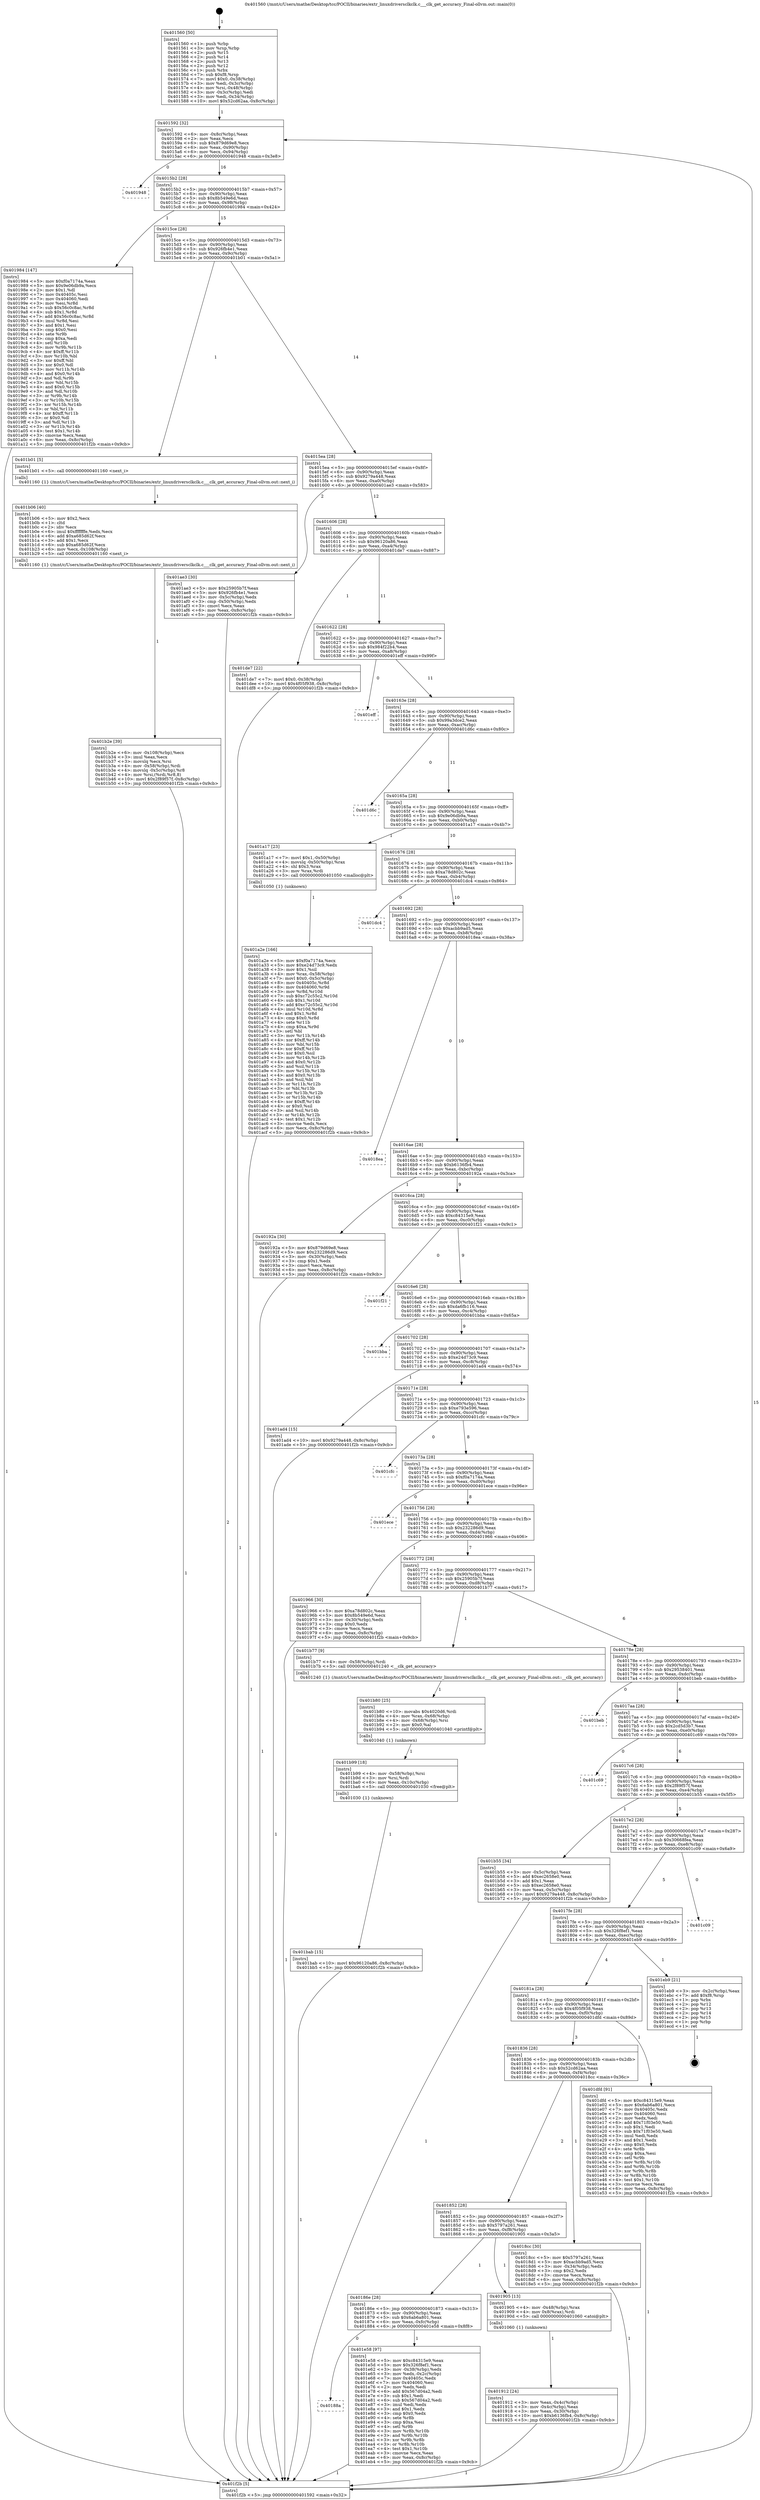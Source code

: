 digraph "0x401560" {
  label = "0x401560 (/mnt/c/Users/mathe/Desktop/tcc/POCII/binaries/extr_linuxdriversclkclk.c___clk_get_accuracy_Final-ollvm.out::main(0))"
  labelloc = "t"
  node[shape=record]

  Entry [label="",width=0.3,height=0.3,shape=circle,fillcolor=black,style=filled]
  "0x401592" [label="{
     0x401592 [32]\l
     | [instrs]\l
     &nbsp;&nbsp;0x401592 \<+6\>: mov -0x8c(%rbp),%eax\l
     &nbsp;&nbsp;0x401598 \<+2\>: mov %eax,%ecx\l
     &nbsp;&nbsp;0x40159a \<+6\>: sub $0x879d69e8,%ecx\l
     &nbsp;&nbsp;0x4015a0 \<+6\>: mov %eax,-0x90(%rbp)\l
     &nbsp;&nbsp;0x4015a6 \<+6\>: mov %ecx,-0x94(%rbp)\l
     &nbsp;&nbsp;0x4015ac \<+6\>: je 0000000000401948 \<main+0x3e8\>\l
  }"]
  "0x401948" [label="{
     0x401948\l
  }", style=dashed]
  "0x4015b2" [label="{
     0x4015b2 [28]\l
     | [instrs]\l
     &nbsp;&nbsp;0x4015b2 \<+5\>: jmp 00000000004015b7 \<main+0x57\>\l
     &nbsp;&nbsp;0x4015b7 \<+6\>: mov -0x90(%rbp),%eax\l
     &nbsp;&nbsp;0x4015bd \<+5\>: sub $0x8b549e6d,%eax\l
     &nbsp;&nbsp;0x4015c2 \<+6\>: mov %eax,-0x98(%rbp)\l
     &nbsp;&nbsp;0x4015c8 \<+6\>: je 0000000000401984 \<main+0x424\>\l
  }"]
  Exit [label="",width=0.3,height=0.3,shape=circle,fillcolor=black,style=filled,peripheries=2]
  "0x401984" [label="{
     0x401984 [147]\l
     | [instrs]\l
     &nbsp;&nbsp;0x401984 \<+5\>: mov $0xf0a7174a,%eax\l
     &nbsp;&nbsp;0x401989 \<+5\>: mov $0x9e06db9a,%ecx\l
     &nbsp;&nbsp;0x40198e \<+2\>: mov $0x1,%dl\l
     &nbsp;&nbsp;0x401990 \<+7\>: mov 0x40405c,%esi\l
     &nbsp;&nbsp;0x401997 \<+7\>: mov 0x404060,%edi\l
     &nbsp;&nbsp;0x40199e \<+3\>: mov %esi,%r8d\l
     &nbsp;&nbsp;0x4019a1 \<+7\>: sub $0x56c0c8ac,%r8d\l
     &nbsp;&nbsp;0x4019a8 \<+4\>: sub $0x1,%r8d\l
     &nbsp;&nbsp;0x4019ac \<+7\>: add $0x56c0c8ac,%r8d\l
     &nbsp;&nbsp;0x4019b3 \<+4\>: imul %r8d,%esi\l
     &nbsp;&nbsp;0x4019b7 \<+3\>: and $0x1,%esi\l
     &nbsp;&nbsp;0x4019ba \<+3\>: cmp $0x0,%esi\l
     &nbsp;&nbsp;0x4019bd \<+4\>: sete %r9b\l
     &nbsp;&nbsp;0x4019c1 \<+3\>: cmp $0xa,%edi\l
     &nbsp;&nbsp;0x4019c4 \<+4\>: setl %r10b\l
     &nbsp;&nbsp;0x4019c8 \<+3\>: mov %r9b,%r11b\l
     &nbsp;&nbsp;0x4019cb \<+4\>: xor $0xff,%r11b\l
     &nbsp;&nbsp;0x4019cf \<+3\>: mov %r10b,%bl\l
     &nbsp;&nbsp;0x4019d2 \<+3\>: xor $0xff,%bl\l
     &nbsp;&nbsp;0x4019d5 \<+3\>: xor $0x0,%dl\l
     &nbsp;&nbsp;0x4019d8 \<+3\>: mov %r11b,%r14b\l
     &nbsp;&nbsp;0x4019db \<+4\>: and $0x0,%r14b\l
     &nbsp;&nbsp;0x4019df \<+3\>: and %dl,%r9b\l
     &nbsp;&nbsp;0x4019e2 \<+3\>: mov %bl,%r15b\l
     &nbsp;&nbsp;0x4019e5 \<+4\>: and $0x0,%r15b\l
     &nbsp;&nbsp;0x4019e9 \<+3\>: and %dl,%r10b\l
     &nbsp;&nbsp;0x4019ec \<+3\>: or %r9b,%r14b\l
     &nbsp;&nbsp;0x4019ef \<+3\>: or %r10b,%r15b\l
     &nbsp;&nbsp;0x4019f2 \<+3\>: xor %r15b,%r14b\l
     &nbsp;&nbsp;0x4019f5 \<+3\>: or %bl,%r11b\l
     &nbsp;&nbsp;0x4019f8 \<+4\>: xor $0xff,%r11b\l
     &nbsp;&nbsp;0x4019fc \<+3\>: or $0x0,%dl\l
     &nbsp;&nbsp;0x4019ff \<+3\>: and %dl,%r11b\l
     &nbsp;&nbsp;0x401a02 \<+3\>: or %r11b,%r14b\l
     &nbsp;&nbsp;0x401a05 \<+4\>: test $0x1,%r14b\l
     &nbsp;&nbsp;0x401a09 \<+3\>: cmovne %ecx,%eax\l
     &nbsp;&nbsp;0x401a0c \<+6\>: mov %eax,-0x8c(%rbp)\l
     &nbsp;&nbsp;0x401a12 \<+5\>: jmp 0000000000401f2b \<main+0x9cb\>\l
  }"]
  "0x4015ce" [label="{
     0x4015ce [28]\l
     | [instrs]\l
     &nbsp;&nbsp;0x4015ce \<+5\>: jmp 00000000004015d3 \<main+0x73\>\l
     &nbsp;&nbsp;0x4015d3 \<+6\>: mov -0x90(%rbp),%eax\l
     &nbsp;&nbsp;0x4015d9 \<+5\>: sub $0x926fb4e1,%eax\l
     &nbsp;&nbsp;0x4015de \<+6\>: mov %eax,-0x9c(%rbp)\l
     &nbsp;&nbsp;0x4015e4 \<+6\>: je 0000000000401b01 \<main+0x5a1\>\l
  }"]
  "0x40188a" [label="{
     0x40188a\l
  }", style=dashed]
  "0x401b01" [label="{
     0x401b01 [5]\l
     | [instrs]\l
     &nbsp;&nbsp;0x401b01 \<+5\>: call 0000000000401160 \<next_i\>\l
     | [calls]\l
     &nbsp;&nbsp;0x401160 \{1\} (/mnt/c/Users/mathe/Desktop/tcc/POCII/binaries/extr_linuxdriversclkclk.c___clk_get_accuracy_Final-ollvm.out::next_i)\l
  }"]
  "0x4015ea" [label="{
     0x4015ea [28]\l
     | [instrs]\l
     &nbsp;&nbsp;0x4015ea \<+5\>: jmp 00000000004015ef \<main+0x8f\>\l
     &nbsp;&nbsp;0x4015ef \<+6\>: mov -0x90(%rbp),%eax\l
     &nbsp;&nbsp;0x4015f5 \<+5\>: sub $0x9279a448,%eax\l
     &nbsp;&nbsp;0x4015fa \<+6\>: mov %eax,-0xa0(%rbp)\l
     &nbsp;&nbsp;0x401600 \<+6\>: je 0000000000401ae3 \<main+0x583\>\l
  }"]
  "0x401e58" [label="{
     0x401e58 [97]\l
     | [instrs]\l
     &nbsp;&nbsp;0x401e58 \<+5\>: mov $0xc84315e9,%eax\l
     &nbsp;&nbsp;0x401e5d \<+5\>: mov $0x326f8ef1,%ecx\l
     &nbsp;&nbsp;0x401e62 \<+3\>: mov -0x38(%rbp),%edx\l
     &nbsp;&nbsp;0x401e65 \<+3\>: mov %edx,-0x2c(%rbp)\l
     &nbsp;&nbsp;0x401e68 \<+7\>: mov 0x40405c,%edx\l
     &nbsp;&nbsp;0x401e6f \<+7\>: mov 0x404060,%esi\l
     &nbsp;&nbsp;0x401e76 \<+2\>: mov %edx,%edi\l
     &nbsp;&nbsp;0x401e78 \<+6\>: add $0x567d04a2,%edi\l
     &nbsp;&nbsp;0x401e7e \<+3\>: sub $0x1,%edi\l
     &nbsp;&nbsp;0x401e81 \<+6\>: sub $0x567d04a2,%edi\l
     &nbsp;&nbsp;0x401e87 \<+3\>: imul %edi,%edx\l
     &nbsp;&nbsp;0x401e8a \<+3\>: and $0x1,%edx\l
     &nbsp;&nbsp;0x401e8d \<+3\>: cmp $0x0,%edx\l
     &nbsp;&nbsp;0x401e90 \<+4\>: sete %r8b\l
     &nbsp;&nbsp;0x401e94 \<+3\>: cmp $0xa,%esi\l
     &nbsp;&nbsp;0x401e97 \<+4\>: setl %r9b\l
     &nbsp;&nbsp;0x401e9b \<+3\>: mov %r8b,%r10b\l
     &nbsp;&nbsp;0x401e9e \<+3\>: and %r9b,%r10b\l
     &nbsp;&nbsp;0x401ea1 \<+3\>: xor %r9b,%r8b\l
     &nbsp;&nbsp;0x401ea4 \<+3\>: or %r8b,%r10b\l
     &nbsp;&nbsp;0x401ea7 \<+4\>: test $0x1,%r10b\l
     &nbsp;&nbsp;0x401eab \<+3\>: cmovne %ecx,%eax\l
     &nbsp;&nbsp;0x401eae \<+6\>: mov %eax,-0x8c(%rbp)\l
     &nbsp;&nbsp;0x401eb4 \<+5\>: jmp 0000000000401f2b \<main+0x9cb\>\l
  }"]
  "0x401ae3" [label="{
     0x401ae3 [30]\l
     | [instrs]\l
     &nbsp;&nbsp;0x401ae3 \<+5\>: mov $0x25905b7f,%eax\l
     &nbsp;&nbsp;0x401ae8 \<+5\>: mov $0x926fb4e1,%ecx\l
     &nbsp;&nbsp;0x401aed \<+3\>: mov -0x5c(%rbp),%edx\l
     &nbsp;&nbsp;0x401af0 \<+3\>: cmp -0x50(%rbp),%edx\l
     &nbsp;&nbsp;0x401af3 \<+3\>: cmovl %ecx,%eax\l
     &nbsp;&nbsp;0x401af6 \<+6\>: mov %eax,-0x8c(%rbp)\l
     &nbsp;&nbsp;0x401afc \<+5\>: jmp 0000000000401f2b \<main+0x9cb\>\l
  }"]
  "0x401606" [label="{
     0x401606 [28]\l
     | [instrs]\l
     &nbsp;&nbsp;0x401606 \<+5\>: jmp 000000000040160b \<main+0xab\>\l
     &nbsp;&nbsp;0x40160b \<+6\>: mov -0x90(%rbp),%eax\l
     &nbsp;&nbsp;0x401611 \<+5\>: sub $0x96120a86,%eax\l
     &nbsp;&nbsp;0x401616 \<+6\>: mov %eax,-0xa4(%rbp)\l
     &nbsp;&nbsp;0x40161c \<+6\>: je 0000000000401de7 \<main+0x887\>\l
  }"]
  "0x401bab" [label="{
     0x401bab [15]\l
     | [instrs]\l
     &nbsp;&nbsp;0x401bab \<+10\>: movl $0x96120a86,-0x8c(%rbp)\l
     &nbsp;&nbsp;0x401bb5 \<+5\>: jmp 0000000000401f2b \<main+0x9cb\>\l
  }"]
  "0x401de7" [label="{
     0x401de7 [22]\l
     | [instrs]\l
     &nbsp;&nbsp;0x401de7 \<+7\>: movl $0x0,-0x38(%rbp)\l
     &nbsp;&nbsp;0x401dee \<+10\>: movl $0x4f05f938,-0x8c(%rbp)\l
     &nbsp;&nbsp;0x401df8 \<+5\>: jmp 0000000000401f2b \<main+0x9cb\>\l
  }"]
  "0x401622" [label="{
     0x401622 [28]\l
     | [instrs]\l
     &nbsp;&nbsp;0x401622 \<+5\>: jmp 0000000000401627 \<main+0xc7\>\l
     &nbsp;&nbsp;0x401627 \<+6\>: mov -0x90(%rbp),%eax\l
     &nbsp;&nbsp;0x40162d \<+5\>: sub $0x984f22b4,%eax\l
     &nbsp;&nbsp;0x401632 \<+6\>: mov %eax,-0xa8(%rbp)\l
     &nbsp;&nbsp;0x401638 \<+6\>: je 0000000000401eff \<main+0x99f\>\l
  }"]
  "0x401b99" [label="{
     0x401b99 [18]\l
     | [instrs]\l
     &nbsp;&nbsp;0x401b99 \<+4\>: mov -0x58(%rbp),%rsi\l
     &nbsp;&nbsp;0x401b9d \<+3\>: mov %rsi,%rdi\l
     &nbsp;&nbsp;0x401ba0 \<+6\>: mov %eax,-0x10c(%rbp)\l
     &nbsp;&nbsp;0x401ba6 \<+5\>: call 0000000000401030 \<free@plt\>\l
     | [calls]\l
     &nbsp;&nbsp;0x401030 \{1\} (unknown)\l
  }"]
  "0x401eff" [label="{
     0x401eff\l
  }", style=dashed]
  "0x40163e" [label="{
     0x40163e [28]\l
     | [instrs]\l
     &nbsp;&nbsp;0x40163e \<+5\>: jmp 0000000000401643 \<main+0xe3\>\l
     &nbsp;&nbsp;0x401643 \<+6\>: mov -0x90(%rbp),%eax\l
     &nbsp;&nbsp;0x401649 \<+5\>: sub $0x99a3dce2,%eax\l
     &nbsp;&nbsp;0x40164e \<+6\>: mov %eax,-0xac(%rbp)\l
     &nbsp;&nbsp;0x401654 \<+6\>: je 0000000000401d6c \<main+0x80c\>\l
  }"]
  "0x401b80" [label="{
     0x401b80 [25]\l
     | [instrs]\l
     &nbsp;&nbsp;0x401b80 \<+10\>: movabs $0x4020d6,%rdi\l
     &nbsp;&nbsp;0x401b8a \<+4\>: mov %rax,-0x68(%rbp)\l
     &nbsp;&nbsp;0x401b8e \<+4\>: mov -0x68(%rbp),%rsi\l
     &nbsp;&nbsp;0x401b92 \<+2\>: mov $0x0,%al\l
     &nbsp;&nbsp;0x401b94 \<+5\>: call 0000000000401040 \<printf@plt\>\l
     | [calls]\l
     &nbsp;&nbsp;0x401040 \{1\} (unknown)\l
  }"]
  "0x401d6c" [label="{
     0x401d6c\l
  }", style=dashed]
  "0x40165a" [label="{
     0x40165a [28]\l
     | [instrs]\l
     &nbsp;&nbsp;0x40165a \<+5\>: jmp 000000000040165f \<main+0xff\>\l
     &nbsp;&nbsp;0x40165f \<+6\>: mov -0x90(%rbp),%eax\l
     &nbsp;&nbsp;0x401665 \<+5\>: sub $0x9e06db9a,%eax\l
     &nbsp;&nbsp;0x40166a \<+6\>: mov %eax,-0xb0(%rbp)\l
     &nbsp;&nbsp;0x401670 \<+6\>: je 0000000000401a17 \<main+0x4b7\>\l
  }"]
  "0x401b2e" [label="{
     0x401b2e [39]\l
     | [instrs]\l
     &nbsp;&nbsp;0x401b2e \<+6\>: mov -0x108(%rbp),%ecx\l
     &nbsp;&nbsp;0x401b34 \<+3\>: imul %eax,%ecx\l
     &nbsp;&nbsp;0x401b37 \<+3\>: movslq %ecx,%rsi\l
     &nbsp;&nbsp;0x401b3a \<+4\>: mov -0x58(%rbp),%rdi\l
     &nbsp;&nbsp;0x401b3e \<+4\>: movslq -0x5c(%rbp),%r8\l
     &nbsp;&nbsp;0x401b42 \<+4\>: mov %rsi,(%rdi,%r8,8)\l
     &nbsp;&nbsp;0x401b46 \<+10\>: movl $0x2f89f57f,-0x8c(%rbp)\l
     &nbsp;&nbsp;0x401b50 \<+5\>: jmp 0000000000401f2b \<main+0x9cb\>\l
  }"]
  "0x401a17" [label="{
     0x401a17 [23]\l
     | [instrs]\l
     &nbsp;&nbsp;0x401a17 \<+7\>: movl $0x1,-0x50(%rbp)\l
     &nbsp;&nbsp;0x401a1e \<+4\>: movslq -0x50(%rbp),%rax\l
     &nbsp;&nbsp;0x401a22 \<+4\>: shl $0x3,%rax\l
     &nbsp;&nbsp;0x401a26 \<+3\>: mov %rax,%rdi\l
     &nbsp;&nbsp;0x401a29 \<+5\>: call 0000000000401050 \<malloc@plt\>\l
     | [calls]\l
     &nbsp;&nbsp;0x401050 \{1\} (unknown)\l
  }"]
  "0x401676" [label="{
     0x401676 [28]\l
     | [instrs]\l
     &nbsp;&nbsp;0x401676 \<+5\>: jmp 000000000040167b \<main+0x11b\>\l
     &nbsp;&nbsp;0x40167b \<+6\>: mov -0x90(%rbp),%eax\l
     &nbsp;&nbsp;0x401681 \<+5\>: sub $0xa78d802c,%eax\l
     &nbsp;&nbsp;0x401686 \<+6\>: mov %eax,-0xb4(%rbp)\l
     &nbsp;&nbsp;0x40168c \<+6\>: je 0000000000401dc4 \<main+0x864\>\l
  }"]
  "0x401b06" [label="{
     0x401b06 [40]\l
     | [instrs]\l
     &nbsp;&nbsp;0x401b06 \<+5\>: mov $0x2,%ecx\l
     &nbsp;&nbsp;0x401b0b \<+1\>: cltd\l
     &nbsp;&nbsp;0x401b0c \<+2\>: idiv %ecx\l
     &nbsp;&nbsp;0x401b0e \<+6\>: imul $0xfffffffe,%edx,%ecx\l
     &nbsp;&nbsp;0x401b14 \<+6\>: add $0xa685d62f,%ecx\l
     &nbsp;&nbsp;0x401b1a \<+3\>: add $0x1,%ecx\l
     &nbsp;&nbsp;0x401b1d \<+6\>: sub $0xa685d62f,%ecx\l
     &nbsp;&nbsp;0x401b23 \<+6\>: mov %ecx,-0x108(%rbp)\l
     &nbsp;&nbsp;0x401b29 \<+5\>: call 0000000000401160 \<next_i\>\l
     | [calls]\l
     &nbsp;&nbsp;0x401160 \{1\} (/mnt/c/Users/mathe/Desktop/tcc/POCII/binaries/extr_linuxdriversclkclk.c___clk_get_accuracy_Final-ollvm.out::next_i)\l
  }"]
  "0x401dc4" [label="{
     0x401dc4\l
  }", style=dashed]
  "0x401692" [label="{
     0x401692 [28]\l
     | [instrs]\l
     &nbsp;&nbsp;0x401692 \<+5\>: jmp 0000000000401697 \<main+0x137\>\l
     &nbsp;&nbsp;0x401697 \<+6\>: mov -0x90(%rbp),%eax\l
     &nbsp;&nbsp;0x40169d \<+5\>: sub $0xacbb9ad5,%eax\l
     &nbsp;&nbsp;0x4016a2 \<+6\>: mov %eax,-0xb8(%rbp)\l
     &nbsp;&nbsp;0x4016a8 \<+6\>: je 00000000004018ea \<main+0x38a\>\l
  }"]
  "0x401a2e" [label="{
     0x401a2e [166]\l
     | [instrs]\l
     &nbsp;&nbsp;0x401a2e \<+5\>: mov $0xf0a7174a,%ecx\l
     &nbsp;&nbsp;0x401a33 \<+5\>: mov $0xe24d73c9,%edx\l
     &nbsp;&nbsp;0x401a38 \<+3\>: mov $0x1,%sil\l
     &nbsp;&nbsp;0x401a3b \<+4\>: mov %rax,-0x58(%rbp)\l
     &nbsp;&nbsp;0x401a3f \<+7\>: movl $0x0,-0x5c(%rbp)\l
     &nbsp;&nbsp;0x401a46 \<+8\>: mov 0x40405c,%r8d\l
     &nbsp;&nbsp;0x401a4e \<+8\>: mov 0x404060,%r9d\l
     &nbsp;&nbsp;0x401a56 \<+3\>: mov %r8d,%r10d\l
     &nbsp;&nbsp;0x401a59 \<+7\>: sub $0xc72c55c2,%r10d\l
     &nbsp;&nbsp;0x401a60 \<+4\>: sub $0x1,%r10d\l
     &nbsp;&nbsp;0x401a64 \<+7\>: add $0xc72c55c2,%r10d\l
     &nbsp;&nbsp;0x401a6b \<+4\>: imul %r10d,%r8d\l
     &nbsp;&nbsp;0x401a6f \<+4\>: and $0x1,%r8d\l
     &nbsp;&nbsp;0x401a73 \<+4\>: cmp $0x0,%r8d\l
     &nbsp;&nbsp;0x401a77 \<+4\>: sete %r11b\l
     &nbsp;&nbsp;0x401a7b \<+4\>: cmp $0xa,%r9d\l
     &nbsp;&nbsp;0x401a7f \<+3\>: setl %bl\l
     &nbsp;&nbsp;0x401a82 \<+3\>: mov %r11b,%r14b\l
     &nbsp;&nbsp;0x401a85 \<+4\>: xor $0xff,%r14b\l
     &nbsp;&nbsp;0x401a89 \<+3\>: mov %bl,%r15b\l
     &nbsp;&nbsp;0x401a8c \<+4\>: xor $0xff,%r15b\l
     &nbsp;&nbsp;0x401a90 \<+4\>: xor $0x0,%sil\l
     &nbsp;&nbsp;0x401a94 \<+3\>: mov %r14b,%r12b\l
     &nbsp;&nbsp;0x401a97 \<+4\>: and $0x0,%r12b\l
     &nbsp;&nbsp;0x401a9b \<+3\>: and %sil,%r11b\l
     &nbsp;&nbsp;0x401a9e \<+3\>: mov %r15b,%r13b\l
     &nbsp;&nbsp;0x401aa1 \<+4\>: and $0x0,%r13b\l
     &nbsp;&nbsp;0x401aa5 \<+3\>: and %sil,%bl\l
     &nbsp;&nbsp;0x401aa8 \<+3\>: or %r11b,%r12b\l
     &nbsp;&nbsp;0x401aab \<+3\>: or %bl,%r13b\l
     &nbsp;&nbsp;0x401aae \<+3\>: xor %r13b,%r12b\l
     &nbsp;&nbsp;0x401ab1 \<+3\>: or %r15b,%r14b\l
     &nbsp;&nbsp;0x401ab4 \<+4\>: xor $0xff,%r14b\l
     &nbsp;&nbsp;0x401ab8 \<+4\>: or $0x0,%sil\l
     &nbsp;&nbsp;0x401abc \<+3\>: and %sil,%r14b\l
     &nbsp;&nbsp;0x401abf \<+3\>: or %r14b,%r12b\l
     &nbsp;&nbsp;0x401ac2 \<+4\>: test $0x1,%r12b\l
     &nbsp;&nbsp;0x401ac6 \<+3\>: cmovne %edx,%ecx\l
     &nbsp;&nbsp;0x401ac9 \<+6\>: mov %ecx,-0x8c(%rbp)\l
     &nbsp;&nbsp;0x401acf \<+5\>: jmp 0000000000401f2b \<main+0x9cb\>\l
  }"]
  "0x4018ea" [label="{
     0x4018ea\l
  }", style=dashed]
  "0x4016ae" [label="{
     0x4016ae [28]\l
     | [instrs]\l
     &nbsp;&nbsp;0x4016ae \<+5\>: jmp 00000000004016b3 \<main+0x153\>\l
     &nbsp;&nbsp;0x4016b3 \<+6\>: mov -0x90(%rbp),%eax\l
     &nbsp;&nbsp;0x4016b9 \<+5\>: sub $0xb6136fb4,%eax\l
     &nbsp;&nbsp;0x4016be \<+6\>: mov %eax,-0xbc(%rbp)\l
     &nbsp;&nbsp;0x4016c4 \<+6\>: je 000000000040192a \<main+0x3ca\>\l
  }"]
  "0x401912" [label="{
     0x401912 [24]\l
     | [instrs]\l
     &nbsp;&nbsp;0x401912 \<+3\>: mov %eax,-0x4c(%rbp)\l
     &nbsp;&nbsp;0x401915 \<+3\>: mov -0x4c(%rbp),%eax\l
     &nbsp;&nbsp;0x401918 \<+3\>: mov %eax,-0x30(%rbp)\l
     &nbsp;&nbsp;0x40191b \<+10\>: movl $0xb6136fb4,-0x8c(%rbp)\l
     &nbsp;&nbsp;0x401925 \<+5\>: jmp 0000000000401f2b \<main+0x9cb\>\l
  }"]
  "0x40192a" [label="{
     0x40192a [30]\l
     | [instrs]\l
     &nbsp;&nbsp;0x40192a \<+5\>: mov $0x879d69e8,%eax\l
     &nbsp;&nbsp;0x40192f \<+5\>: mov $0x232286d9,%ecx\l
     &nbsp;&nbsp;0x401934 \<+3\>: mov -0x30(%rbp),%edx\l
     &nbsp;&nbsp;0x401937 \<+3\>: cmp $0x1,%edx\l
     &nbsp;&nbsp;0x40193a \<+3\>: cmovl %ecx,%eax\l
     &nbsp;&nbsp;0x40193d \<+6\>: mov %eax,-0x8c(%rbp)\l
     &nbsp;&nbsp;0x401943 \<+5\>: jmp 0000000000401f2b \<main+0x9cb\>\l
  }"]
  "0x4016ca" [label="{
     0x4016ca [28]\l
     | [instrs]\l
     &nbsp;&nbsp;0x4016ca \<+5\>: jmp 00000000004016cf \<main+0x16f\>\l
     &nbsp;&nbsp;0x4016cf \<+6\>: mov -0x90(%rbp),%eax\l
     &nbsp;&nbsp;0x4016d5 \<+5\>: sub $0xc84315e9,%eax\l
     &nbsp;&nbsp;0x4016da \<+6\>: mov %eax,-0xc0(%rbp)\l
     &nbsp;&nbsp;0x4016e0 \<+6\>: je 0000000000401f21 \<main+0x9c1\>\l
  }"]
  "0x40186e" [label="{
     0x40186e [28]\l
     | [instrs]\l
     &nbsp;&nbsp;0x40186e \<+5\>: jmp 0000000000401873 \<main+0x313\>\l
     &nbsp;&nbsp;0x401873 \<+6\>: mov -0x90(%rbp),%eax\l
     &nbsp;&nbsp;0x401879 \<+5\>: sub $0x6ab6a801,%eax\l
     &nbsp;&nbsp;0x40187e \<+6\>: mov %eax,-0xfc(%rbp)\l
     &nbsp;&nbsp;0x401884 \<+6\>: je 0000000000401e58 \<main+0x8f8\>\l
  }"]
  "0x401f21" [label="{
     0x401f21\l
  }", style=dashed]
  "0x4016e6" [label="{
     0x4016e6 [28]\l
     | [instrs]\l
     &nbsp;&nbsp;0x4016e6 \<+5\>: jmp 00000000004016eb \<main+0x18b\>\l
     &nbsp;&nbsp;0x4016eb \<+6\>: mov -0x90(%rbp),%eax\l
     &nbsp;&nbsp;0x4016f1 \<+5\>: sub $0xda6fb116,%eax\l
     &nbsp;&nbsp;0x4016f6 \<+6\>: mov %eax,-0xc4(%rbp)\l
     &nbsp;&nbsp;0x4016fc \<+6\>: je 0000000000401bba \<main+0x65a\>\l
  }"]
  "0x401905" [label="{
     0x401905 [13]\l
     | [instrs]\l
     &nbsp;&nbsp;0x401905 \<+4\>: mov -0x48(%rbp),%rax\l
     &nbsp;&nbsp;0x401909 \<+4\>: mov 0x8(%rax),%rdi\l
     &nbsp;&nbsp;0x40190d \<+5\>: call 0000000000401060 \<atoi@plt\>\l
     | [calls]\l
     &nbsp;&nbsp;0x401060 \{1\} (unknown)\l
  }"]
  "0x401bba" [label="{
     0x401bba\l
  }", style=dashed]
  "0x401702" [label="{
     0x401702 [28]\l
     | [instrs]\l
     &nbsp;&nbsp;0x401702 \<+5\>: jmp 0000000000401707 \<main+0x1a7\>\l
     &nbsp;&nbsp;0x401707 \<+6\>: mov -0x90(%rbp),%eax\l
     &nbsp;&nbsp;0x40170d \<+5\>: sub $0xe24d73c9,%eax\l
     &nbsp;&nbsp;0x401712 \<+6\>: mov %eax,-0xc8(%rbp)\l
     &nbsp;&nbsp;0x401718 \<+6\>: je 0000000000401ad4 \<main+0x574\>\l
  }"]
  "0x401560" [label="{
     0x401560 [50]\l
     | [instrs]\l
     &nbsp;&nbsp;0x401560 \<+1\>: push %rbp\l
     &nbsp;&nbsp;0x401561 \<+3\>: mov %rsp,%rbp\l
     &nbsp;&nbsp;0x401564 \<+2\>: push %r15\l
     &nbsp;&nbsp;0x401566 \<+2\>: push %r14\l
     &nbsp;&nbsp;0x401568 \<+2\>: push %r13\l
     &nbsp;&nbsp;0x40156a \<+2\>: push %r12\l
     &nbsp;&nbsp;0x40156c \<+1\>: push %rbx\l
     &nbsp;&nbsp;0x40156d \<+7\>: sub $0xf8,%rsp\l
     &nbsp;&nbsp;0x401574 \<+7\>: movl $0x0,-0x38(%rbp)\l
     &nbsp;&nbsp;0x40157b \<+3\>: mov %edi,-0x3c(%rbp)\l
     &nbsp;&nbsp;0x40157e \<+4\>: mov %rsi,-0x48(%rbp)\l
     &nbsp;&nbsp;0x401582 \<+3\>: mov -0x3c(%rbp),%edi\l
     &nbsp;&nbsp;0x401585 \<+3\>: mov %edi,-0x34(%rbp)\l
     &nbsp;&nbsp;0x401588 \<+10\>: movl $0x52cd62aa,-0x8c(%rbp)\l
  }"]
  "0x401ad4" [label="{
     0x401ad4 [15]\l
     | [instrs]\l
     &nbsp;&nbsp;0x401ad4 \<+10\>: movl $0x9279a448,-0x8c(%rbp)\l
     &nbsp;&nbsp;0x401ade \<+5\>: jmp 0000000000401f2b \<main+0x9cb\>\l
  }"]
  "0x40171e" [label="{
     0x40171e [28]\l
     | [instrs]\l
     &nbsp;&nbsp;0x40171e \<+5\>: jmp 0000000000401723 \<main+0x1c3\>\l
     &nbsp;&nbsp;0x401723 \<+6\>: mov -0x90(%rbp),%eax\l
     &nbsp;&nbsp;0x401729 \<+5\>: sub $0xe793e596,%eax\l
     &nbsp;&nbsp;0x40172e \<+6\>: mov %eax,-0xcc(%rbp)\l
     &nbsp;&nbsp;0x401734 \<+6\>: je 0000000000401cfc \<main+0x79c\>\l
  }"]
  "0x401f2b" [label="{
     0x401f2b [5]\l
     | [instrs]\l
     &nbsp;&nbsp;0x401f2b \<+5\>: jmp 0000000000401592 \<main+0x32\>\l
  }"]
  "0x401cfc" [label="{
     0x401cfc\l
  }", style=dashed]
  "0x40173a" [label="{
     0x40173a [28]\l
     | [instrs]\l
     &nbsp;&nbsp;0x40173a \<+5\>: jmp 000000000040173f \<main+0x1df\>\l
     &nbsp;&nbsp;0x40173f \<+6\>: mov -0x90(%rbp),%eax\l
     &nbsp;&nbsp;0x401745 \<+5\>: sub $0xf0a7174a,%eax\l
     &nbsp;&nbsp;0x40174a \<+6\>: mov %eax,-0xd0(%rbp)\l
     &nbsp;&nbsp;0x401750 \<+6\>: je 0000000000401ece \<main+0x96e\>\l
  }"]
  "0x401852" [label="{
     0x401852 [28]\l
     | [instrs]\l
     &nbsp;&nbsp;0x401852 \<+5\>: jmp 0000000000401857 \<main+0x2f7\>\l
     &nbsp;&nbsp;0x401857 \<+6\>: mov -0x90(%rbp),%eax\l
     &nbsp;&nbsp;0x40185d \<+5\>: sub $0x5797a261,%eax\l
     &nbsp;&nbsp;0x401862 \<+6\>: mov %eax,-0xf8(%rbp)\l
     &nbsp;&nbsp;0x401868 \<+6\>: je 0000000000401905 \<main+0x3a5\>\l
  }"]
  "0x401ece" [label="{
     0x401ece\l
  }", style=dashed]
  "0x401756" [label="{
     0x401756 [28]\l
     | [instrs]\l
     &nbsp;&nbsp;0x401756 \<+5\>: jmp 000000000040175b \<main+0x1fb\>\l
     &nbsp;&nbsp;0x40175b \<+6\>: mov -0x90(%rbp),%eax\l
     &nbsp;&nbsp;0x401761 \<+5\>: sub $0x232286d9,%eax\l
     &nbsp;&nbsp;0x401766 \<+6\>: mov %eax,-0xd4(%rbp)\l
     &nbsp;&nbsp;0x40176c \<+6\>: je 0000000000401966 \<main+0x406\>\l
  }"]
  "0x4018cc" [label="{
     0x4018cc [30]\l
     | [instrs]\l
     &nbsp;&nbsp;0x4018cc \<+5\>: mov $0x5797a261,%eax\l
     &nbsp;&nbsp;0x4018d1 \<+5\>: mov $0xacbb9ad5,%ecx\l
     &nbsp;&nbsp;0x4018d6 \<+3\>: mov -0x34(%rbp),%edx\l
     &nbsp;&nbsp;0x4018d9 \<+3\>: cmp $0x2,%edx\l
     &nbsp;&nbsp;0x4018dc \<+3\>: cmovne %ecx,%eax\l
     &nbsp;&nbsp;0x4018df \<+6\>: mov %eax,-0x8c(%rbp)\l
     &nbsp;&nbsp;0x4018e5 \<+5\>: jmp 0000000000401f2b \<main+0x9cb\>\l
  }"]
  "0x401966" [label="{
     0x401966 [30]\l
     | [instrs]\l
     &nbsp;&nbsp;0x401966 \<+5\>: mov $0xa78d802c,%eax\l
     &nbsp;&nbsp;0x40196b \<+5\>: mov $0x8b549e6d,%ecx\l
     &nbsp;&nbsp;0x401970 \<+3\>: mov -0x30(%rbp),%edx\l
     &nbsp;&nbsp;0x401973 \<+3\>: cmp $0x0,%edx\l
     &nbsp;&nbsp;0x401976 \<+3\>: cmove %ecx,%eax\l
     &nbsp;&nbsp;0x401979 \<+6\>: mov %eax,-0x8c(%rbp)\l
     &nbsp;&nbsp;0x40197f \<+5\>: jmp 0000000000401f2b \<main+0x9cb\>\l
  }"]
  "0x401772" [label="{
     0x401772 [28]\l
     | [instrs]\l
     &nbsp;&nbsp;0x401772 \<+5\>: jmp 0000000000401777 \<main+0x217\>\l
     &nbsp;&nbsp;0x401777 \<+6\>: mov -0x90(%rbp),%eax\l
     &nbsp;&nbsp;0x40177d \<+5\>: sub $0x25905b7f,%eax\l
     &nbsp;&nbsp;0x401782 \<+6\>: mov %eax,-0xd8(%rbp)\l
     &nbsp;&nbsp;0x401788 \<+6\>: je 0000000000401b77 \<main+0x617\>\l
  }"]
  "0x401836" [label="{
     0x401836 [28]\l
     | [instrs]\l
     &nbsp;&nbsp;0x401836 \<+5\>: jmp 000000000040183b \<main+0x2db\>\l
     &nbsp;&nbsp;0x40183b \<+6\>: mov -0x90(%rbp),%eax\l
     &nbsp;&nbsp;0x401841 \<+5\>: sub $0x52cd62aa,%eax\l
     &nbsp;&nbsp;0x401846 \<+6\>: mov %eax,-0xf4(%rbp)\l
     &nbsp;&nbsp;0x40184c \<+6\>: je 00000000004018cc \<main+0x36c\>\l
  }"]
  "0x401b77" [label="{
     0x401b77 [9]\l
     | [instrs]\l
     &nbsp;&nbsp;0x401b77 \<+4\>: mov -0x58(%rbp),%rdi\l
     &nbsp;&nbsp;0x401b7b \<+5\>: call 0000000000401240 \<__clk_get_accuracy\>\l
     | [calls]\l
     &nbsp;&nbsp;0x401240 \{1\} (/mnt/c/Users/mathe/Desktop/tcc/POCII/binaries/extr_linuxdriversclkclk.c___clk_get_accuracy_Final-ollvm.out::__clk_get_accuracy)\l
  }"]
  "0x40178e" [label="{
     0x40178e [28]\l
     | [instrs]\l
     &nbsp;&nbsp;0x40178e \<+5\>: jmp 0000000000401793 \<main+0x233\>\l
     &nbsp;&nbsp;0x401793 \<+6\>: mov -0x90(%rbp),%eax\l
     &nbsp;&nbsp;0x401799 \<+5\>: sub $0x29538401,%eax\l
     &nbsp;&nbsp;0x40179e \<+6\>: mov %eax,-0xdc(%rbp)\l
     &nbsp;&nbsp;0x4017a4 \<+6\>: je 0000000000401beb \<main+0x68b\>\l
  }"]
  "0x401dfd" [label="{
     0x401dfd [91]\l
     | [instrs]\l
     &nbsp;&nbsp;0x401dfd \<+5\>: mov $0xc84315e9,%eax\l
     &nbsp;&nbsp;0x401e02 \<+5\>: mov $0x6ab6a801,%ecx\l
     &nbsp;&nbsp;0x401e07 \<+7\>: mov 0x40405c,%edx\l
     &nbsp;&nbsp;0x401e0e \<+7\>: mov 0x404060,%esi\l
     &nbsp;&nbsp;0x401e15 \<+2\>: mov %edx,%edi\l
     &nbsp;&nbsp;0x401e17 \<+6\>: add $0x71f03e50,%edi\l
     &nbsp;&nbsp;0x401e1d \<+3\>: sub $0x1,%edi\l
     &nbsp;&nbsp;0x401e20 \<+6\>: sub $0x71f03e50,%edi\l
     &nbsp;&nbsp;0x401e26 \<+3\>: imul %edi,%edx\l
     &nbsp;&nbsp;0x401e29 \<+3\>: and $0x1,%edx\l
     &nbsp;&nbsp;0x401e2c \<+3\>: cmp $0x0,%edx\l
     &nbsp;&nbsp;0x401e2f \<+4\>: sete %r8b\l
     &nbsp;&nbsp;0x401e33 \<+3\>: cmp $0xa,%esi\l
     &nbsp;&nbsp;0x401e36 \<+4\>: setl %r9b\l
     &nbsp;&nbsp;0x401e3a \<+3\>: mov %r8b,%r10b\l
     &nbsp;&nbsp;0x401e3d \<+3\>: and %r9b,%r10b\l
     &nbsp;&nbsp;0x401e40 \<+3\>: xor %r9b,%r8b\l
     &nbsp;&nbsp;0x401e43 \<+3\>: or %r8b,%r10b\l
     &nbsp;&nbsp;0x401e46 \<+4\>: test $0x1,%r10b\l
     &nbsp;&nbsp;0x401e4a \<+3\>: cmovne %ecx,%eax\l
     &nbsp;&nbsp;0x401e4d \<+6\>: mov %eax,-0x8c(%rbp)\l
     &nbsp;&nbsp;0x401e53 \<+5\>: jmp 0000000000401f2b \<main+0x9cb\>\l
  }"]
  "0x401beb" [label="{
     0x401beb\l
  }", style=dashed]
  "0x4017aa" [label="{
     0x4017aa [28]\l
     | [instrs]\l
     &nbsp;&nbsp;0x4017aa \<+5\>: jmp 00000000004017af \<main+0x24f\>\l
     &nbsp;&nbsp;0x4017af \<+6\>: mov -0x90(%rbp),%eax\l
     &nbsp;&nbsp;0x4017b5 \<+5\>: sub $0x2cd5d3b7,%eax\l
     &nbsp;&nbsp;0x4017ba \<+6\>: mov %eax,-0xe0(%rbp)\l
     &nbsp;&nbsp;0x4017c0 \<+6\>: je 0000000000401c69 \<main+0x709\>\l
  }"]
  "0x40181a" [label="{
     0x40181a [28]\l
     | [instrs]\l
     &nbsp;&nbsp;0x40181a \<+5\>: jmp 000000000040181f \<main+0x2bf\>\l
     &nbsp;&nbsp;0x40181f \<+6\>: mov -0x90(%rbp),%eax\l
     &nbsp;&nbsp;0x401825 \<+5\>: sub $0x4f05f938,%eax\l
     &nbsp;&nbsp;0x40182a \<+6\>: mov %eax,-0xf0(%rbp)\l
     &nbsp;&nbsp;0x401830 \<+6\>: je 0000000000401dfd \<main+0x89d\>\l
  }"]
  "0x401c69" [label="{
     0x401c69\l
  }", style=dashed]
  "0x4017c6" [label="{
     0x4017c6 [28]\l
     | [instrs]\l
     &nbsp;&nbsp;0x4017c6 \<+5\>: jmp 00000000004017cb \<main+0x26b\>\l
     &nbsp;&nbsp;0x4017cb \<+6\>: mov -0x90(%rbp),%eax\l
     &nbsp;&nbsp;0x4017d1 \<+5\>: sub $0x2f89f57f,%eax\l
     &nbsp;&nbsp;0x4017d6 \<+6\>: mov %eax,-0xe4(%rbp)\l
     &nbsp;&nbsp;0x4017dc \<+6\>: je 0000000000401b55 \<main+0x5f5\>\l
  }"]
  "0x401eb9" [label="{
     0x401eb9 [21]\l
     | [instrs]\l
     &nbsp;&nbsp;0x401eb9 \<+3\>: mov -0x2c(%rbp),%eax\l
     &nbsp;&nbsp;0x401ebc \<+7\>: add $0xf8,%rsp\l
     &nbsp;&nbsp;0x401ec3 \<+1\>: pop %rbx\l
     &nbsp;&nbsp;0x401ec4 \<+2\>: pop %r12\l
     &nbsp;&nbsp;0x401ec6 \<+2\>: pop %r13\l
     &nbsp;&nbsp;0x401ec8 \<+2\>: pop %r14\l
     &nbsp;&nbsp;0x401eca \<+2\>: pop %r15\l
     &nbsp;&nbsp;0x401ecc \<+1\>: pop %rbp\l
     &nbsp;&nbsp;0x401ecd \<+1\>: ret\l
  }"]
  "0x401b55" [label="{
     0x401b55 [34]\l
     | [instrs]\l
     &nbsp;&nbsp;0x401b55 \<+3\>: mov -0x5c(%rbp),%eax\l
     &nbsp;&nbsp;0x401b58 \<+5\>: add $0xec2658e0,%eax\l
     &nbsp;&nbsp;0x401b5d \<+3\>: add $0x1,%eax\l
     &nbsp;&nbsp;0x401b60 \<+5\>: sub $0xec2658e0,%eax\l
     &nbsp;&nbsp;0x401b65 \<+3\>: mov %eax,-0x5c(%rbp)\l
     &nbsp;&nbsp;0x401b68 \<+10\>: movl $0x9279a448,-0x8c(%rbp)\l
     &nbsp;&nbsp;0x401b72 \<+5\>: jmp 0000000000401f2b \<main+0x9cb\>\l
  }"]
  "0x4017e2" [label="{
     0x4017e2 [28]\l
     | [instrs]\l
     &nbsp;&nbsp;0x4017e2 \<+5\>: jmp 00000000004017e7 \<main+0x287\>\l
     &nbsp;&nbsp;0x4017e7 \<+6\>: mov -0x90(%rbp),%eax\l
     &nbsp;&nbsp;0x4017ed \<+5\>: sub $0x30668fea,%eax\l
     &nbsp;&nbsp;0x4017f2 \<+6\>: mov %eax,-0xe8(%rbp)\l
     &nbsp;&nbsp;0x4017f8 \<+6\>: je 0000000000401c09 \<main+0x6a9\>\l
  }"]
  "0x4017fe" [label="{
     0x4017fe [28]\l
     | [instrs]\l
     &nbsp;&nbsp;0x4017fe \<+5\>: jmp 0000000000401803 \<main+0x2a3\>\l
     &nbsp;&nbsp;0x401803 \<+6\>: mov -0x90(%rbp),%eax\l
     &nbsp;&nbsp;0x401809 \<+5\>: sub $0x326f8ef1,%eax\l
     &nbsp;&nbsp;0x40180e \<+6\>: mov %eax,-0xec(%rbp)\l
     &nbsp;&nbsp;0x401814 \<+6\>: je 0000000000401eb9 \<main+0x959\>\l
  }"]
  "0x401c09" [label="{
     0x401c09\l
  }", style=dashed]
  Entry -> "0x401560" [label=" 1"]
  "0x401592" -> "0x401948" [label=" 0"]
  "0x401592" -> "0x4015b2" [label=" 16"]
  "0x401eb9" -> Exit [label=" 1"]
  "0x4015b2" -> "0x401984" [label=" 1"]
  "0x4015b2" -> "0x4015ce" [label=" 15"]
  "0x401e58" -> "0x401f2b" [label=" 1"]
  "0x4015ce" -> "0x401b01" [label=" 1"]
  "0x4015ce" -> "0x4015ea" [label=" 14"]
  "0x40186e" -> "0x40188a" [label=" 0"]
  "0x4015ea" -> "0x401ae3" [label=" 2"]
  "0x4015ea" -> "0x401606" [label=" 12"]
  "0x40186e" -> "0x401e58" [label=" 1"]
  "0x401606" -> "0x401de7" [label=" 1"]
  "0x401606" -> "0x401622" [label=" 11"]
  "0x401dfd" -> "0x401f2b" [label=" 1"]
  "0x401622" -> "0x401eff" [label=" 0"]
  "0x401622" -> "0x40163e" [label=" 11"]
  "0x401de7" -> "0x401f2b" [label=" 1"]
  "0x40163e" -> "0x401d6c" [label=" 0"]
  "0x40163e" -> "0x40165a" [label=" 11"]
  "0x401bab" -> "0x401f2b" [label=" 1"]
  "0x40165a" -> "0x401a17" [label=" 1"]
  "0x40165a" -> "0x401676" [label=" 10"]
  "0x401b99" -> "0x401bab" [label=" 1"]
  "0x401676" -> "0x401dc4" [label=" 0"]
  "0x401676" -> "0x401692" [label=" 10"]
  "0x401b80" -> "0x401b99" [label=" 1"]
  "0x401692" -> "0x4018ea" [label=" 0"]
  "0x401692" -> "0x4016ae" [label=" 10"]
  "0x401b77" -> "0x401b80" [label=" 1"]
  "0x4016ae" -> "0x40192a" [label=" 1"]
  "0x4016ae" -> "0x4016ca" [label=" 9"]
  "0x401b55" -> "0x401f2b" [label=" 1"]
  "0x4016ca" -> "0x401f21" [label=" 0"]
  "0x4016ca" -> "0x4016e6" [label=" 9"]
  "0x401b2e" -> "0x401f2b" [label=" 1"]
  "0x4016e6" -> "0x401bba" [label=" 0"]
  "0x4016e6" -> "0x401702" [label=" 9"]
  "0x401b06" -> "0x401b2e" [label=" 1"]
  "0x401702" -> "0x401ad4" [label=" 1"]
  "0x401702" -> "0x40171e" [label=" 8"]
  "0x401ae3" -> "0x401f2b" [label=" 2"]
  "0x40171e" -> "0x401cfc" [label=" 0"]
  "0x40171e" -> "0x40173a" [label=" 8"]
  "0x401ad4" -> "0x401f2b" [label=" 1"]
  "0x40173a" -> "0x401ece" [label=" 0"]
  "0x40173a" -> "0x401756" [label=" 8"]
  "0x401a2e" -> "0x401f2b" [label=" 1"]
  "0x401756" -> "0x401966" [label=" 1"]
  "0x401756" -> "0x401772" [label=" 7"]
  "0x401a17" -> "0x401a2e" [label=" 1"]
  "0x401772" -> "0x401b77" [label=" 1"]
  "0x401772" -> "0x40178e" [label=" 6"]
  "0x401966" -> "0x401f2b" [label=" 1"]
  "0x40178e" -> "0x401beb" [label=" 0"]
  "0x40178e" -> "0x4017aa" [label=" 6"]
  "0x40192a" -> "0x401f2b" [label=" 1"]
  "0x4017aa" -> "0x401c69" [label=" 0"]
  "0x4017aa" -> "0x4017c6" [label=" 6"]
  "0x401905" -> "0x401912" [label=" 1"]
  "0x4017c6" -> "0x401b55" [label=" 1"]
  "0x4017c6" -> "0x4017e2" [label=" 5"]
  "0x401852" -> "0x40186e" [label=" 1"]
  "0x4017e2" -> "0x401c09" [label=" 0"]
  "0x4017e2" -> "0x4017fe" [label=" 5"]
  "0x401852" -> "0x401905" [label=" 1"]
  "0x4017fe" -> "0x401eb9" [label=" 1"]
  "0x4017fe" -> "0x40181a" [label=" 4"]
  "0x401912" -> "0x401f2b" [label=" 1"]
  "0x40181a" -> "0x401dfd" [label=" 1"]
  "0x40181a" -> "0x401836" [label=" 3"]
  "0x401984" -> "0x401f2b" [label=" 1"]
  "0x401836" -> "0x4018cc" [label=" 1"]
  "0x401836" -> "0x401852" [label=" 2"]
  "0x4018cc" -> "0x401f2b" [label=" 1"]
  "0x401560" -> "0x401592" [label=" 1"]
  "0x401f2b" -> "0x401592" [label=" 15"]
  "0x401b01" -> "0x401b06" [label=" 1"]
}
